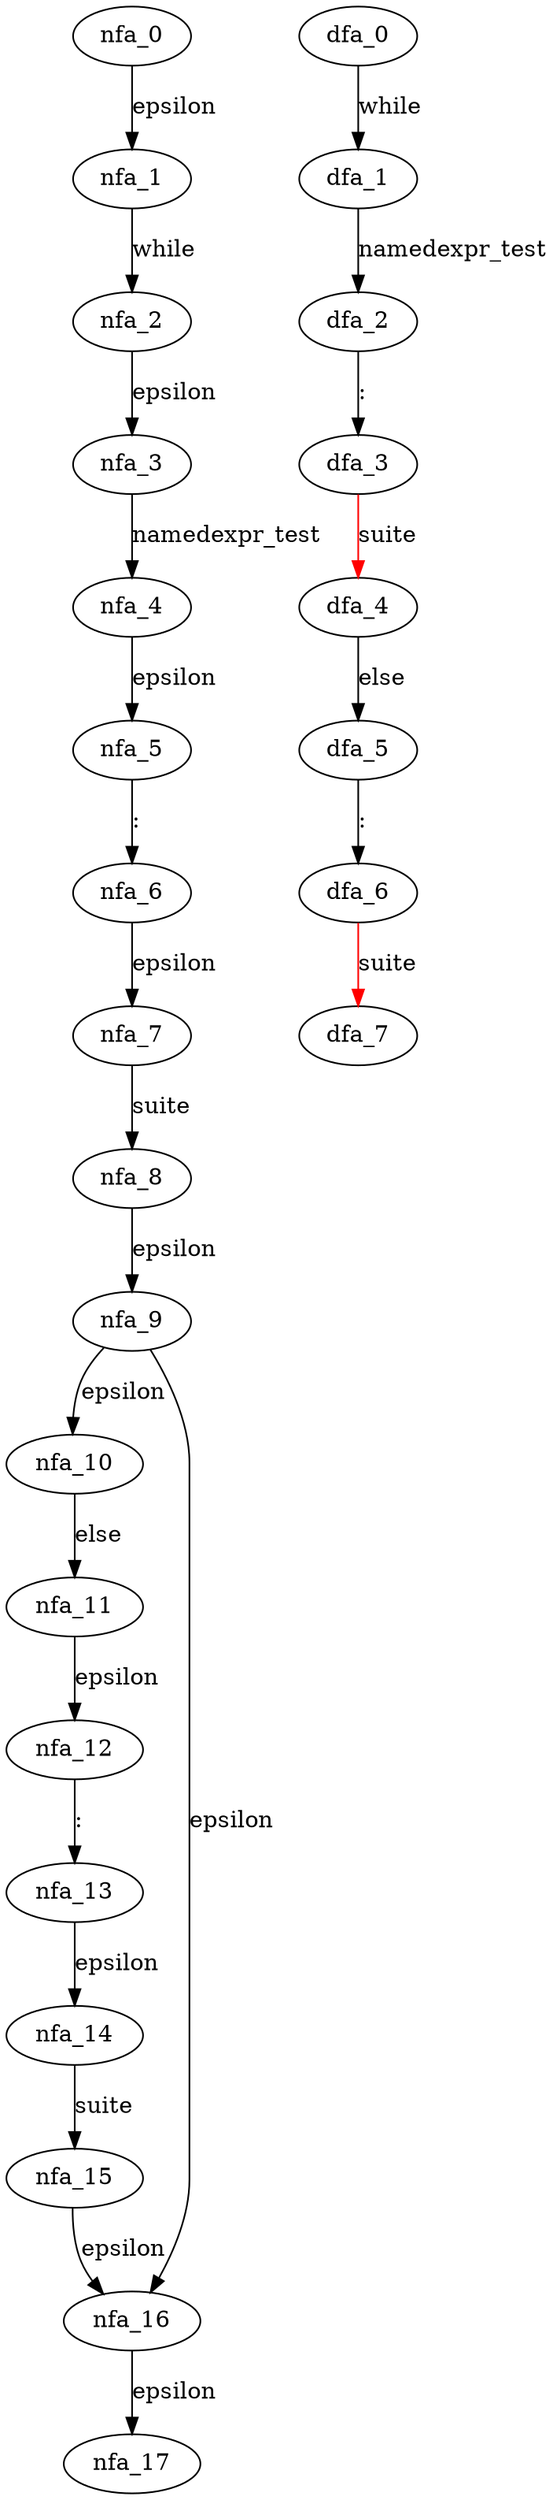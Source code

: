 digraph while_stmt {
 subgraph while_stmt_nfa {
  nfa_0->nfa_1[label=epsilon]
  nfa_1->nfa_2[label="while"]
  nfa_2->nfa_3[label=epsilon]
  nfa_3->nfa_4[label=namedexpr_test]
  nfa_4->nfa_5[label=epsilon]
  nfa_5->nfa_6[label=":"]
  nfa_6->nfa_7[label=epsilon]
  nfa_7->nfa_8[label=suite]
  nfa_8->nfa_9[label=epsilon]
  nfa_9->nfa_10[label=epsilon]
  nfa_10->nfa_11[label="else"]
  nfa_11->nfa_12[label=epsilon]
  nfa_12->nfa_13[label=":"]
  nfa_13->nfa_14[label=epsilon]
  nfa_14->nfa_15[label=suite]
  nfa_15->nfa_16[label=epsilon]
  nfa_16->nfa_17[label=epsilon]
  nfa_9->nfa_16[label=epsilon]
  }
 subgraph while_stmt_dfa {
  dfa_0->dfa_1[label="while"]
  dfa_1->dfa_2[label=namedexpr_test]
  dfa_2->dfa_3[label=":"]
  dfa_3->dfa_4[label=suite,color=red]
  dfa_4->dfa_5[label="else"]
  dfa_5->dfa_6[label=":"]
  dfa_6->dfa_7[label=suite,color=red]
  }
}

